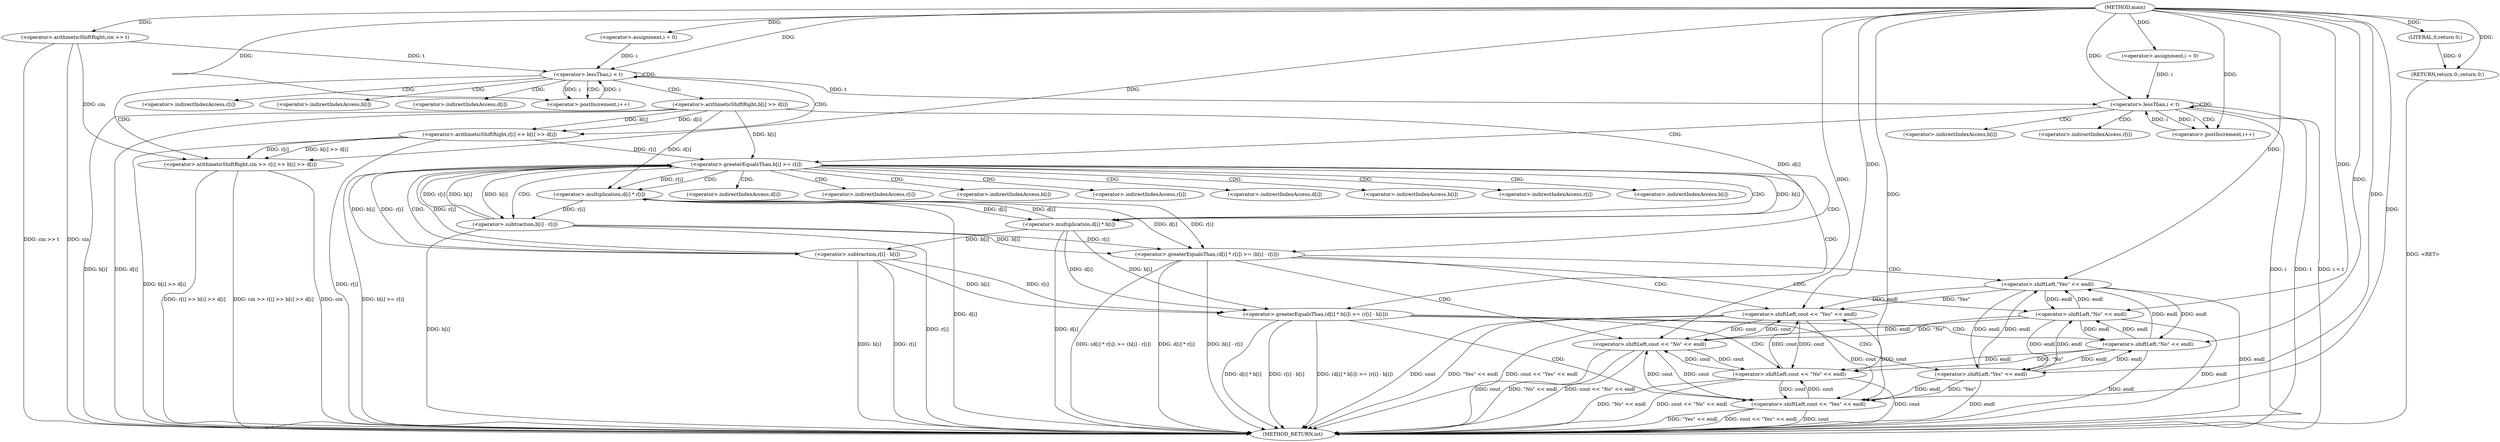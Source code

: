 digraph "main" {  
"1000101" [label = "(METHOD,main)" ]
"1000216" [label = "(METHOD_RETURN,int)" ]
"1000104" [label = "(<operator>.arithmeticShiftRight,cin >> t)" ]
"1000214" [label = "(RETURN,return 0;,return 0;)" ]
"1000112" [label = "(<operator>.assignment,i = 0)" ]
"1000115" [label = "(<operator>.lessThan,i < t)" ]
"1000118" [label = "(<operator>.postIncrement,i++)" ]
"1000136" [label = "(<operator>.assignment,i = 0)" ]
"1000139" [label = "(<operator>.lessThan,i < t)" ]
"1000142" [label = "(<operator>.postIncrement,i++)" ]
"1000215" [label = "(LITERAL,0,return 0;)" ]
"1000121" [label = "(<operator>.arithmeticShiftRight,cin >> r[i] >> b[i] >> d[i])" ]
"1000146" [label = "(<operator>.greaterEqualsThan,b[i] >= r[i])" ]
"1000123" [label = "(<operator>.arithmeticShiftRight,r[i] >> b[i] >> d[i])" ]
"1000127" [label = "(<operator>.arithmeticShiftRight,b[i] >> d[i])" ]
"1000155" [label = "(<operator>.greaterEqualsThan,(d[i] * r[i]) >= (b[i] - r[i]))" ]
"1000171" [label = "(<operator>.shiftLeft,cout << \"Yes\" << endl)" ]
"1000186" [label = "(<operator>.greaterEqualsThan,(d[i] * b[i]) >= (r[i] - b[i]))" ]
"1000156" [label = "(<operator>.multiplication,d[i] * r[i])" ]
"1000163" [label = "(<operator>.subtraction,b[i] - r[i])" ]
"1000178" [label = "(<operator>.shiftLeft,cout << \"No\" << endl)" ]
"1000202" [label = "(<operator>.shiftLeft,cout << \"Yes\" << endl)" ]
"1000173" [label = "(<operator>.shiftLeft,\"Yes\" << endl)" ]
"1000187" [label = "(<operator>.multiplication,d[i] * b[i])" ]
"1000194" [label = "(<operator>.subtraction,r[i] - b[i])" ]
"1000209" [label = "(<operator>.shiftLeft,cout << \"No\" << endl)" ]
"1000180" [label = "(<operator>.shiftLeft,\"No\" << endl)" ]
"1000204" [label = "(<operator>.shiftLeft,\"Yes\" << endl)" ]
"1000211" [label = "(<operator>.shiftLeft,\"No\" << endl)" ]
"1000124" [label = "(<operator>.indirectIndexAccess,r[i])" ]
"1000147" [label = "(<operator>.indirectIndexAccess,b[i])" ]
"1000150" [label = "(<operator>.indirectIndexAccess,r[i])" ]
"1000128" [label = "(<operator>.indirectIndexAccess,b[i])" ]
"1000131" [label = "(<operator>.indirectIndexAccess,d[i])" ]
"1000157" [label = "(<operator>.indirectIndexAccess,d[i])" ]
"1000160" [label = "(<operator>.indirectIndexAccess,r[i])" ]
"1000164" [label = "(<operator>.indirectIndexAccess,b[i])" ]
"1000167" [label = "(<operator>.indirectIndexAccess,r[i])" ]
"1000188" [label = "(<operator>.indirectIndexAccess,d[i])" ]
"1000191" [label = "(<operator>.indirectIndexAccess,b[i])" ]
"1000195" [label = "(<operator>.indirectIndexAccess,r[i])" ]
"1000198" [label = "(<operator>.indirectIndexAccess,b[i])" ]
  "1000104" -> "1000216"  [ label = "DDG: cin"] 
  "1000104" -> "1000216"  [ label = "DDG: cin >> t"] 
  "1000139" -> "1000216"  [ label = "DDG: i"] 
  "1000139" -> "1000216"  [ label = "DDG: t"] 
  "1000139" -> "1000216"  [ label = "DDG: i < t"] 
  "1000146" -> "1000216"  [ label = "DDG: b[i] >= r[i]"] 
  "1000187" -> "1000216"  [ label = "DDG: d[i]"] 
  "1000186" -> "1000216"  [ label = "DDG: d[i] * b[i]"] 
  "1000194" -> "1000216"  [ label = "DDG: r[i]"] 
  "1000194" -> "1000216"  [ label = "DDG: b[i]"] 
  "1000186" -> "1000216"  [ label = "DDG: r[i] - b[i]"] 
  "1000186" -> "1000216"  [ label = "DDG: (d[i] * b[i]) >= (r[i] - b[i])"] 
  "1000209" -> "1000216"  [ label = "DDG: cout"] 
  "1000211" -> "1000216"  [ label = "DDG: endl"] 
  "1000209" -> "1000216"  [ label = "DDG: \"No\" << endl"] 
  "1000209" -> "1000216"  [ label = "DDG: cout << \"No\" << endl"] 
  "1000202" -> "1000216"  [ label = "DDG: cout"] 
  "1000204" -> "1000216"  [ label = "DDG: endl"] 
  "1000202" -> "1000216"  [ label = "DDG: \"Yes\" << endl"] 
  "1000202" -> "1000216"  [ label = "DDG: cout << \"Yes\" << endl"] 
  "1000156" -> "1000216"  [ label = "DDG: d[i]"] 
  "1000155" -> "1000216"  [ label = "DDG: d[i] * r[i]"] 
  "1000163" -> "1000216"  [ label = "DDG: b[i]"] 
  "1000163" -> "1000216"  [ label = "DDG: r[i]"] 
  "1000155" -> "1000216"  [ label = "DDG: b[i] - r[i]"] 
  "1000155" -> "1000216"  [ label = "DDG: (d[i] * r[i]) >= (b[i] - r[i])"] 
  "1000178" -> "1000216"  [ label = "DDG: cout"] 
  "1000180" -> "1000216"  [ label = "DDG: endl"] 
  "1000178" -> "1000216"  [ label = "DDG: \"No\" << endl"] 
  "1000178" -> "1000216"  [ label = "DDG: cout << \"No\" << endl"] 
  "1000171" -> "1000216"  [ label = "DDG: cout"] 
  "1000173" -> "1000216"  [ label = "DDG: endl"] 
  "1000171" -> "1000216"  [ label = "DDG: \"Yes\" << endl"] 
  "1000171" -> "1000216"  [ label = "DDG: cout << \"Yes\" << endl"] 
  "1000121" -> "1000216"  [ label = "DDG: cin"] 
  "1000123" -> "1000216"  [ label = "DDG: r[i]"] 
  "1000127" -> "1000216"  [ label = "DDG: b[i]"] 
  "1000127" -> "1000216"  [ label = "DDG: d[i]"] 
  "1000123" -> "1000216"  [ label = "DDG: b[i] >> d[i]"] 
  "1000121" -> "1000216"  [ label = "DDG: r[i] >> b[i] >> d[i]"] 
  "1000121" -> "1000216"  [ label = "DDG: cin >> r[i] >> b[i] >> d[i]"] 
  "1000214" -> "1000216"  [ label = "DDG: <RET>"] 
  "1000215" -> "1000214"  [ label = "DDG: 0"] 
  "1000101" -> "1000214"  [ label = "DDG: "] 
  "1000101" -> "1000104"  [ label = "DDG: "] 
  "1000101" -> "1000112"  [ label = "DDG: "] 
  "1000101" -> "1000136"  [ label = "DDG: "] 
  "1000101" -> "1000215"  [ label = "DDG: "] 
  "1000112" -> "1000115"  [ label = "DDG: i"] 
  "1000118" -> "1000115"  [ label = "DDG: i"] 
  "1000101" -> "1000115"  [ label = "DDG: "] 
  "1000104" -> "1000115"  [ label = "DDG: t"] 
  "1000115" -> "1000118"  [ label = "DDG: i"] 
  "1000101" -> "1000118"  [ label = "DDG: "] 
  "1000136" -> "1000139"  [ label = "DDG: i"] 
  "1000142" -> "1000139"  [ label = "DDG: i"] 
  "1000101" -> "1000139"  [ label = "DDG: "] 
  "1000115" -> "1000139"  [ label = "DDG: t"] 
  "1000139" -> "1000142"  [ label = "DDG: i"] 
  "1000101" -> "1000142"  [ label = "DDG: "] 
  "1000104" -> "1000121"  [ label = "DDG: cin"] 
  "1000101" -> "1000121"  [ label = "DDG: "] 
  "1000123" -> "1000121"  [ label = "DDG: r[i]"] 
  "1000123" -> "1000121"  [ label = "DDG: b[i] >> d[i]"] 
  "1000127" -> "1000123"  [ label = "DDG: b[i]"] 
  "1000127" -> "1000123"  [ label = "DDG: d[i]"] 
  "1000194" -> "1000146"  [ label = "DDG: b[i]"] 
  "1000163" -> "1000146"  [ label = "DDG: b[i]"] 
  "1000127" -> "1000146"  [ label = "DDG: b[i]"] 
  "1000194" -> "1000146"  [ label = "DDG: r[i]"] 
  "1000163" -> "1000146"  [ label = "DDG: r[i]"] 
  "1000123" -> "1000146"  [ label = "DDG: r[i]"] 
  "1000156" -> "1000155"  [ label = "DDG: r[i]"] 
  "1000156" -> "1000155"  [ label = "DDG: d[i]"] 
  "1000163" -> "1000155"  [ label = "DDG: b[i]"] 
  "1000163" -> "1000155"  [ label = "DDG: r[i]"] 
  "1000187" -> "1000156"  [ label = "DDG: d[i]"] 
  "1000127" -> "1000156"  [ label = "DDG: d[i]"] 
  "1000146" -> "1000156"  [ label = "DDG: r[i]"] 
  "1000146" -> "1000163"  [ label = "DDG: b[i]"] 
  "1000156" -> "1000163"  [ label = "DDG: r[i]"] 
  "1000209" -> "1000171"  [ label = "DDG: cout"] 
  "1000202" -> "1000171"  [ label = "DDG: cout"] 
  "1000178" -> "1000171"  [ label = "DDG: cout"] 
  "1000101" -> "1000171"  [ label = "DDG: "] 
  "1000173" -> "1000171"  [ label = "DDG: \"Yes\""] 
  "1000173" -> "1000171"  [ label = "DDG: endl"] 
  "1000187" -> "1000186"  [ label = "DDG: d[i]"] 
  "1000187" -> "1000186"  [ label = "DDG: b[i]"] 
  "1000194" -> "1000186"  [ label = "DDG: b[i]"] 
  "1000194" -> "1000186"  [ label = "DDG: r[i]"] 
  "1000101" -> "1000173"  [ label = "DDG: "] 
  "1000211" -> "1000173"  [ label = "DDG: endl"] 
  "1000204" -> "1000173"  [ label = "DDG: endl"] 
  "1000180" -> "1000173"  [ label = "DDG: endl"] 
  "1000209" -> "1000178"  [ label = "DDG: cout"] 
  "1000202" -> "1000178"  [ label = "DDG: cout"] 
  "1000171" -> "1000178"  [ label = "DDG: cout"] 
  "1000101" -> "1000178"  [ label = "DDG: "] 
  "1000180" -> "1000178"  [ label = "DDG: endl"] 
  "1000180" -> "1000178"  [ label = "DDG: \"No\""] 
  "1000156" -> "1000187"  [ label = "DDG: d[i]"] 
  "1000127" -> "1000187"  [ label = "DDG: d[i]"] 
  "1000146" -> "1000187"  [ label = "DDG: b[i]"] 
  "1000146" -> "1000194"  [ label = "DDG: r[i]"] 
  "1000187" -> "1000194"  [ label = "DDG: b[i]"] 
  "1000209" -> "1000202"  [ label = "DDG: cout"] 
  "1000178" -> "1000202"  [ label = "DDG: cout"] 
  "1000171" -> "1000202"  [ label = "DDG: cout"] 
  "1000101" -> "1000202"  [ label = "DDG: "] 
  "1000204" -> "1000202"  [ label = "DDG: endl"] 
  "1000204" -> "1000202"  [ label = "DDG: \"Yes\""] 
  "1000101" -> "1000180"  [ label = "DDG: "] 
  "1000211" -> "1000180"  [ label = "DDG: endl"] 
  "1000204" -> "1000180"  [ label = "DDG: endl"] 
  "1000173" -> "1000180"  [ label = "DDG: endl"] 
  "1000101" -> "1000204"  [ label = "DDG: "] 
  "1000211" -> "1000204"  [ label = "DDG: endl"] 
  "1000180" -> "1000204"  [ label = "DDG: endl"] 
  "1000173" -> "1000204"  [ label = "DDG: endl"] 
  "1000202" -> "1000209"  [ label = "DDG: cout"] 
  "1000178" -> "1000209"  [ label = "DDG: cout"] 
  "1000171" -> "1000209"  [ label = "DDG: cout"] 
  "1000101" -> "1000209"  [ label = "DDG: "] 
  "1000211" -> "1000209"  [ label = "DDG: \"No\""] 
  "1000211" -> "1000209"  [ label = "DDG: endl"] 
  "1000101" -> "1000211"  [ label = "DDG: "] 
  "1000204" -> "1000211"  [ label = "DDG: endl"] 
  "1000180" -> "1000211"  [ label = "DDG: endl"] 
  "1000173" -> "1000211"  [ label = "DDG: endl"] 
  "1000115" -> "1000127"  [ label = "CDG: "] 
  "1000115" -> "1000128"  [ label = "CDG: "] 
  "1000115" -> "1000118"  [ label = "CDG: "] 
  "1000115" -> "1000121"  [ label = "CDG: "] 
  "1000115" -> "1000131"  [ label = "CDG: "] 
  "1000115" -> "1000123"  [ label = "CDG: "] 
  "1000115" -> "1000124"  [ label = "CDG: "] 
  "1000115" -> "1000115"  [ label = "CDG: "] 
  "1000139" -> "1000142"  [ label = "CDG: "] 
  "1000139" -> "1000150"  [ label = "CDG: "] 
  "1000139" -> "1000139"  [ label = "CDG: "] 
  "1000139" -> "1000147"  [ label = "CDG: "] 
  "1000139" -> "1000146"  [ label = "CDG: "] 
  "1000146" -> "1000164"  [ label = "CDG: "] 
  "1000146" -> "1000191"  [ label = "CDG: "] 
  "1000146" -> "1000156"  [ label = "CDG: "] 
  "1000146" -> "1000195"  [ label = "CDG: "] 
  "1000146" -> "1000186"  [ label = "CDG: "] 
  "1000146" -> "1000157"  [ label = "CDG: "] 
  "1000146" -> "1000163"  [ label = "CDG: "] 
  "1000146" -> "1000188"  [ label = "CDG: "] 
  "1000146" -> "1000167"  [ label = "CDG: "] 
  "1000146" -> "1000155"  [ label = "CDG: "] 
  "1000146" -> "1000160"  [ label = "CDG: "] 
  "1000146" -> "1000194"  [ label = "CDG: "] 
  "1000146" -> "1000198"  [ label = "CDG: "] 
  "1000146" -> "1000187"  [ label = "CDG: "] 
  "1000155" -> "1000180"  [ label = "CDG: "] 
  "1000155" -> "1000178"  [ label = "CDG: "] 
  "1000155" -> "1000173"  [ label = "CDG: "] 
  "1000155" -> "1000171"  [ label = "CDG: "] 
  "1000186" -> "1000211"  [ label = "CDG: "] 
  "1000186" -> "1000204"  [ label = "CDG: "] 
  "1000186" -> "1000202"  [ label = "CDG: "] 
  "1000186" -> "1000209"  [ label = "CDG: "] 
}

